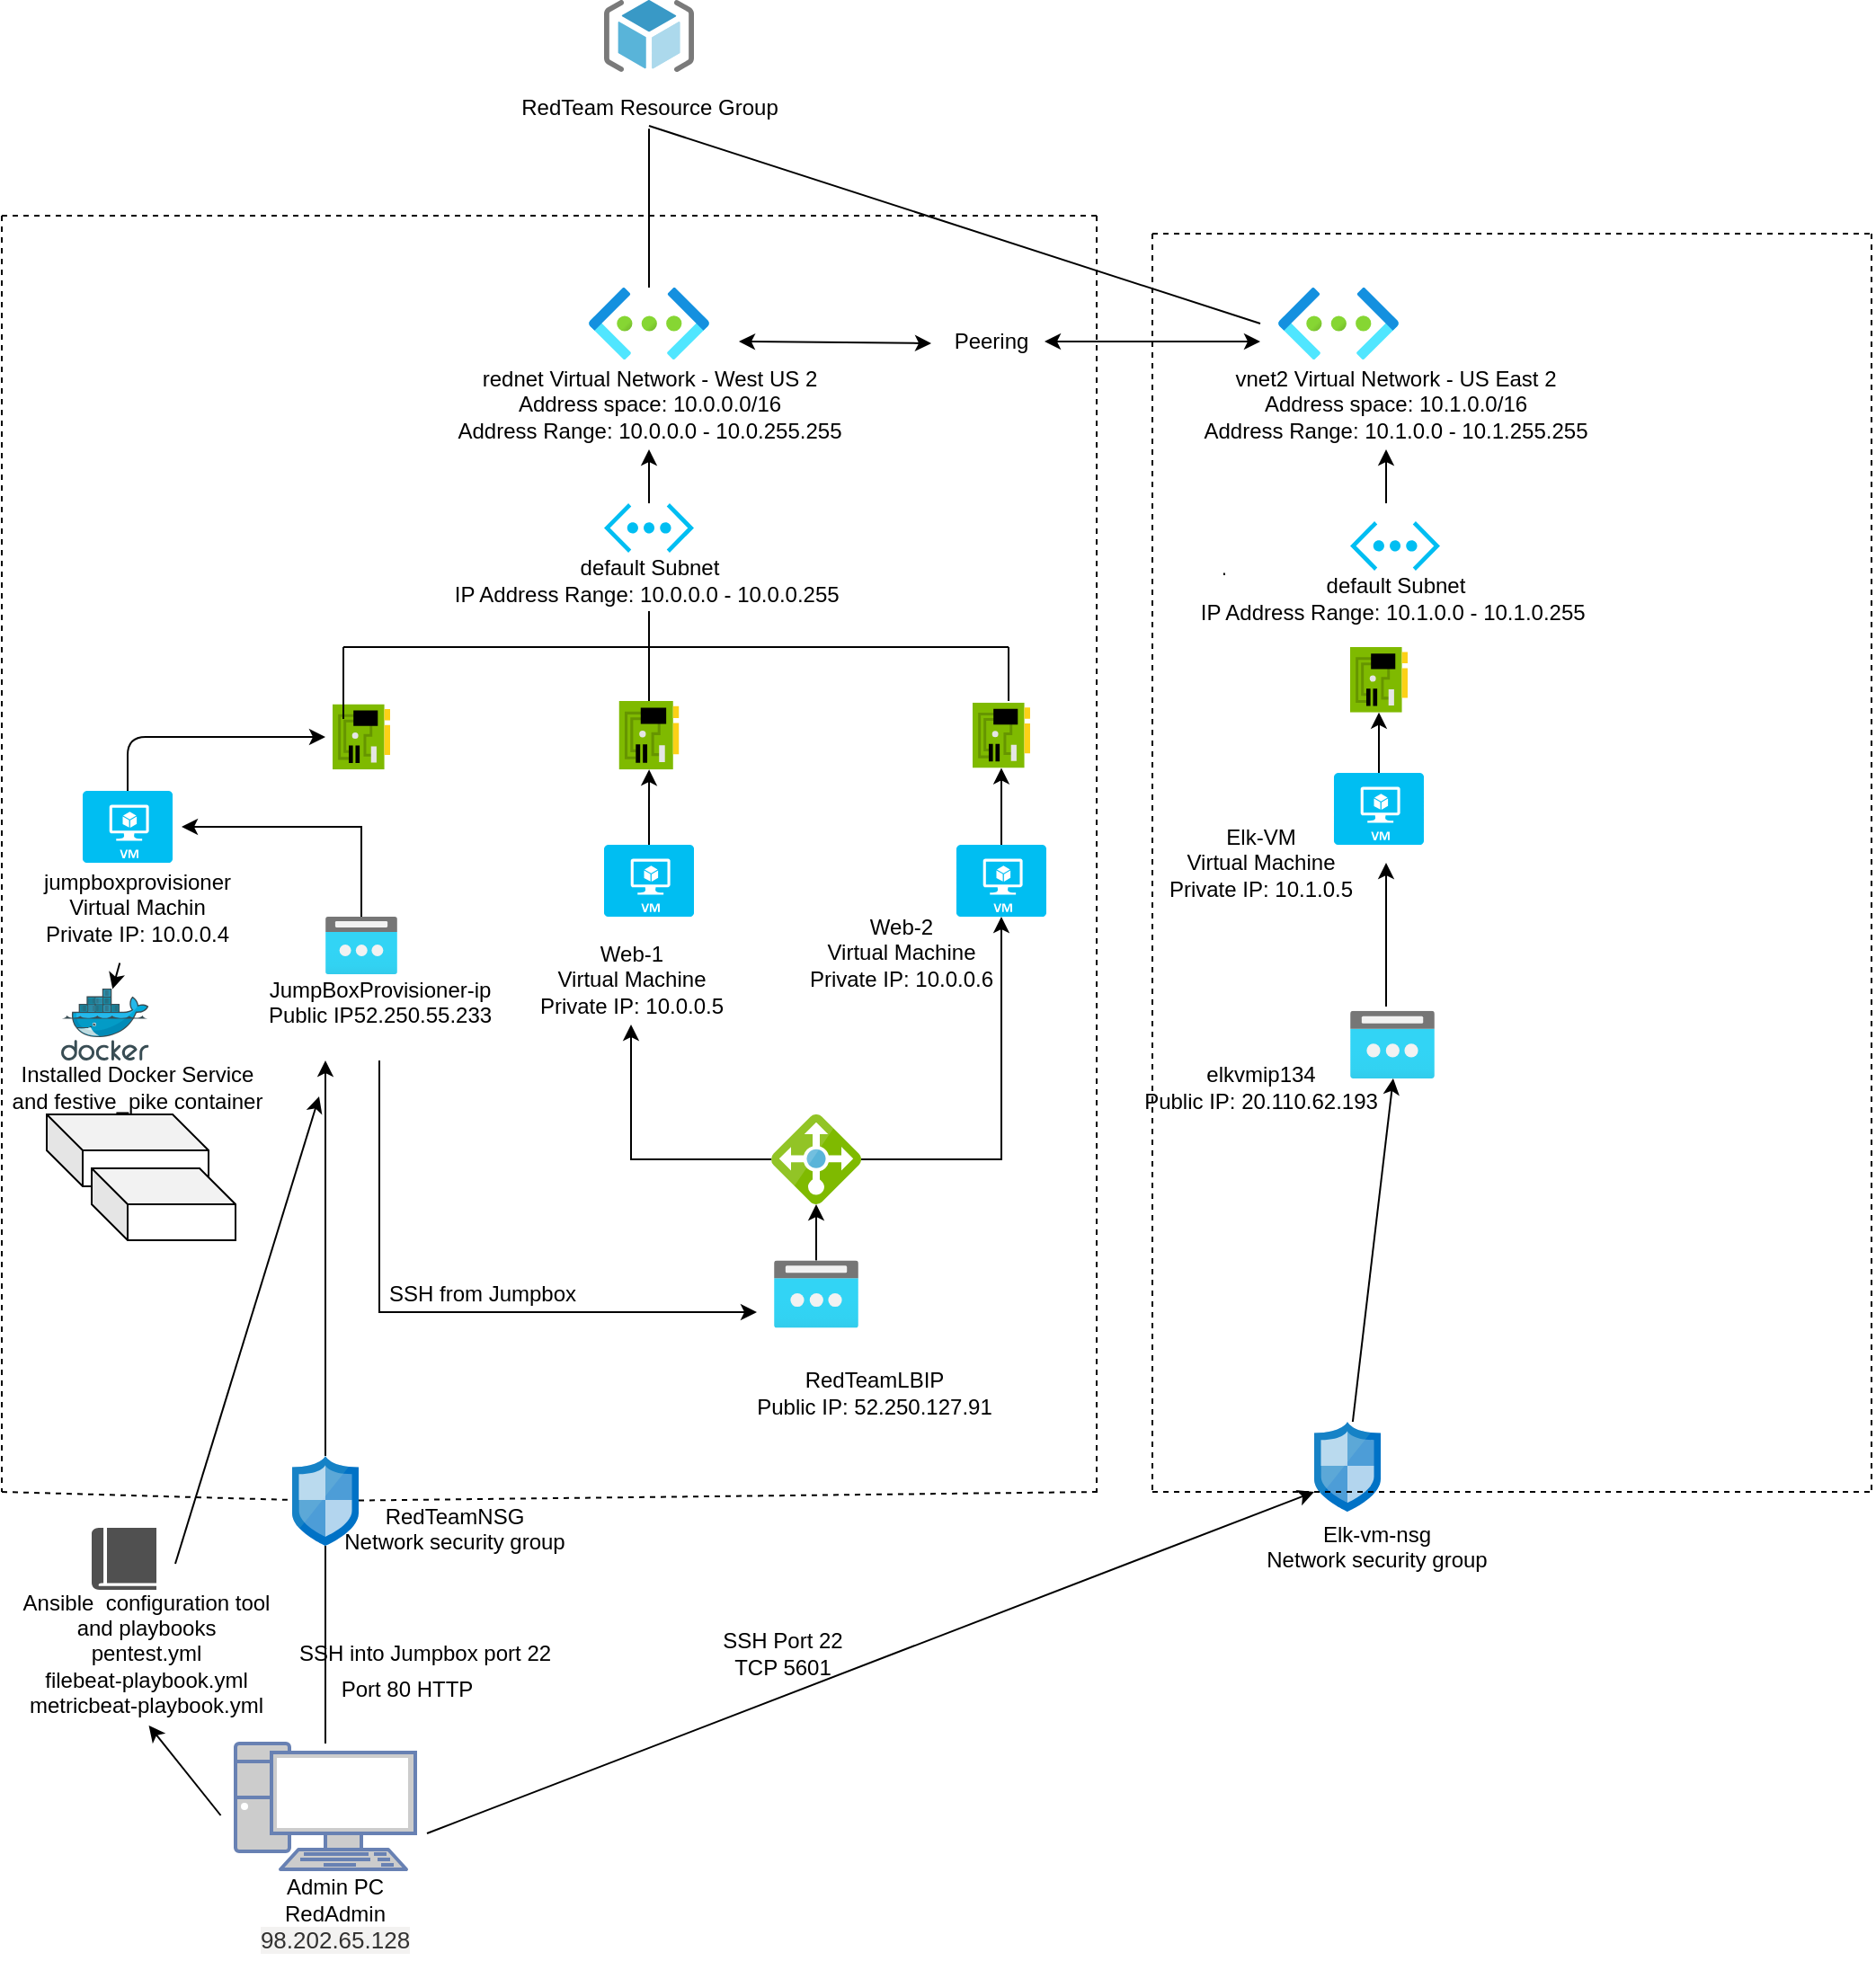 <mxfile version="15.2.9" type="google"><diagram id="ud20p6yH5SMBhsqFfgWF" name="Page-1"><mxGraphModel dx="1422" dy="762" grid="1" gridSize="10" guides="1" tooltips="1" connect="1" arrows="1" fold="1" page="1" pageScale="1" pageWidth="1100" pageHeight="850" math="0" shadow="0"><root><mxCell id="0"/><mxCell id="1" parent="0"/><mxCell id="9OyTYnaFk-inYG-sd-if-1" value="" style="sketch=0;aspect=fixed;html=1;points=[];align=center;image;fontSize=12;image=img/lib/mscae/ResourceGroup.svg;" parent="1" vertex="1"><mxGeometry x="375" y="10" width="50" height="40" as="geometry"/></mxCell><mxCell id="9OyTYnaFk-inYG-sd-if-2" value="RedTeam Resource Group" style="text;html=1;resizable=0;autosize=1;align=center;verticalAlign=middle;points=[];fillColor=none;strokeColor=none;rounded=0;" parent="1" vertex="1"><mxGeometry x="320" y="60" width="160" height="20" as="geometry"/></mxCell><mxCell id="9OyTYnaFk-inYG-sd-if-3" value="" style="aspect=fixed;html=1;points=[];align=center;image;fontSize=12;image=img/lib/azure2/networking/Virtual_Networks.svg;" parent="1" vertex="1"><mxGeometry x="366.5" y="170" width="67" height="40" as="geometry"/></mxCell><mxCell id="9OyTYnaFk-inYG-sd-if-4" value="rednet Virtual Network - West US 2&lt;br&gt;&lt;div&gt;Address space:&amp;nbsp;&lt;span&gt;10.0.0.0/16&lt;/span&gt;&lt;/div&gt;&lt;div&gt;&lt;span&gt;Address Range: 10.0.0.0 - 10.0.255.255&lt;br&gt;&lt;/span&gt;&lt;/div&gt;" style="text;html=1;resizable=0;autosize=1;align=center;verticalAlign=middle;points=[];fillColor=none;strokeColor=none;rounded=0;" parent="1" vertex="1"><mxGeometry x="285" y="210" width="230" height="50" as="geometry"/></mxCell><mxCell id="9OyTYnaFk-inYG-sd-if-5" value="" style="verticalLabelPosition=bottom;html=1;verticalAlign=top;align=center;strokeColor=none;fillColor=#00BEF2;shape=mxgraph.azure.virtual_machine;" parent="1" vertex="1"><mxGeometry x="85" y="450" width="50" height="40" as="geometry"/></mxCell><mxCell id="9OyTYnaFk-inYG-sd-if-79" value="" style="edgeStyle=orthogonalEdgeStyle;rounded=0;orthogonalLoop=1;jettySize=auto;html=1;" parent="1" source="9OyTYnaFk-inYG-sd-if-6" target="9OyTYnaFk-inYG-sd-if-15" edge="1"><mxGeometry relative="1" as="geometry"/></mxCell><mxCell id="9OyTYnaFk-inYG-sd-if-6" value="" style="verticalLabelPosition=bottom;html=1;verticalAlign=top;align=center;strokeColor=none;fillColor=#00BEF2;shape=mxgraph.azure.virtual_machine;" parent="1" vertex="1"><mxGeometry x="570.99" y="480" width="50" height="40" as="geometry"/></mxCell><mxCell id="9OyTYnaFk-inYG-sd-if-77" value="" style="edgeStyle=orthogonalEdgeStyle;rounded=0;orthogonalLoop=1;jettySize=auto;html=1;" parent="1" source="9OyTYnaFk-inYG-sd-if-7" target="9OyTYnaFk-inYG-sd-if-14" edge="1"><mxGeometry relative="1" as="geometry"/></mxCell><mxCell id="9OyTYnaFk-inYG-sd-if-7" value="" style="verticalLabelPosition=bottom;html=1;verticalAlign=top;align=center;strokeColor=none;fillColor=#00BEF2;shape=mxgraph.azure.virtual_machine;" parent="1" vertex="1"><mxGeometry x="375" y="480" width="50" height="40" as="geometry"/></mxCell><mxCell id="9OyTYnaFk-inYG-sd-if-8" value="jumpboxprovisioner&lt;br&gt;Virtual Machin&lt;div&gt;&lt;span&gt;Private IP:&amp;nbsp;10.0.0.4&lt;/span&gt;&lt;/div&gt;" style="text;html=1;resizable=0;autosize=1;align=center;verticalAlign=middle;points=[];fillColor=none;strokeColor=none;rounded=0;" parent="1" vertex="1"><mxGeometry x="54.5" y="490" width="120" height="50" as="geometry"/></mxCell><mxCell id="9OyTYnaFk-inYG-sd-if-9" value="Web-1&lt;br&gt;Virtual Machine&lt;br&gt;Private IP:&amp;nbsp;10.0.0.5" style="text;html=1;resizable=0;autosize=1;align=center;verticalAlign=middle;points=[];fillColor=none;strokeColor=none;rounded=0;" parent="1" vertex="1"><mxGeometry x="330" y="530" width="120" height="50" as="geometry"/></mxCell><mxCell id="9OyTYnaFk-inYG-sd-if-10" value="Web-2&lt;br&gt;Virtual Machine&lt;br&gt;Private IP:&amp;nbsp;10.0.0.6" style="text;html=1;resizable=0;autosize=1;align=center;verticalAlign=middle;points=[];fillColor=none;strokeColor=none;rounded=0;" parent="1" vertex="1"><mxGeometry x="480" y="515" width="120" height="50" as="geometry"/></mxCell><mxCell id="9OyTYnaFk-inYG-sd-if-65" value="" style="edgeStyle=orthogonalEdgeStyle;rounded=0;orthogonalLoop=1;jettySize=auto;html=1;" parent="1" source="9OyTYnaFk-inYG-sd-if-11" target="9OyTYnaFk-inYG-sd-if-4" edge="1"><mxGeometry relative="1" as="geometry"/></mxCell><mxCell id="9OyTYnaFk-inYG-sd-if-11" value="" style="verticalLabelPosition=bottom;html=1;verticalAlign=top;align=center;strokeColor=none;fillColor=#00BEF2;shape=mxgraph.azure.virtual_network;pointerEvents=1;" parent="1" vertex="1"><mxGeometry x="375" y="290" width="50" height="27.5" as="geometry"/></mxCell><mxCell id="9OyTYnaFk-inYG-sd-if-13" value="default Subnet&lt;br&gt;IP Address Range:&amp;nbsp;10.0.0.0 - 10.0.0.255&amp;nbsp;" style="text;html=1;align=center;verticalAlign=middle;resizable=0;points=[];autosize=1;" parent="1" vertex="1"><mxGeometry x="285" y="317.5" width="230" height="30" as="geometry"/></mxCell><mxCell id="9OyTYnaFk-inYG-sd-if-14" value="" style="sketch=0;aspect=fixed;html=1;points=[];align=center;image;fontSize=12;image=img/lib/mscae/NetworkInterfaceCard.svg;" parent="1" vertex="1"><mxGeometry x="383.25" y="400" width="33.5" height="38.07" as="geometry"/></mxCell><mxCell id="9OyTYnaFk-inYG-sd-if-15" value="" style="sketch=0;aspect=fixed;html=1;points=[];align=center;image;fontSize=12;image=img/lib/mscae/NetworkInterfaceCard.svg;" parent="1" vertex="1"><mxGeometry x="580" y="400.86" width="31.99" height="36.36" as="geometry"/></mxCell><mxCell id="9OyTYnaFk-inYG-sd-if-16" value="" style="sketch=0;aspect=fixed;html=1;points=[];align=center;image;fontSize=12;image=img/lib/mscae/NetworkInterfaceCard.svg;" parent="1" vertex="1"><mxGeometry x="224" y="401.71" width="32" height="36.36" as="geometry"/></mxCell><mxCell id="9OyTYnaFk-inYG-sd-if-69" value="" style="edgeStyle=orthogonalEdgeStyle;rounded=0;orthogonalLoop=1;jettySize=auto;html=1;" parent="1" source="9OyTYnaFk-inYG-sd-if-17" edge="1"><mxGeometry relative="1" as="geometry"><mxPoint x="140" y="470" as="targetPoint"/><Array as="points"><mxPoint x="240" y="470"/></Array></mxGeometry></mxCell><mxCell id="9OyTYnaFk-inYG-sd-if-17" value="" style="aspect=fixed;html=1;points=[];align=center;image;fontSize=12;image=img/lib/azure2/networking/Public_IP_Addresses.svg;" parent="1" vertex="1"><mxGeometry x="220" y="520" width="40" height="32" as="geometry"/></mxCell><mxCell id="9OyTYnaFk-inYG-sd-if-56" value="" style="edgeStyle=orthogonalEdgeStyle;rounded=0;orthogonalLoop=1;jettySize=auto;html=1;" parent="1" source="9OyTYnaFk-inYG-sd-if-20" target="9OyTYnaFk-inYG-sd-if-22" edge="1"><mxGeometry relative="1" as="geometry"/></mxCell><mxCell id="9OyTYnaFk-inYG-sd-if-20" value="" style="aspect=fixed;html=1;points=[];align=center;image;fontSize=12;image=img/lib/azure2/networking/Public_IP_Addresses.svg;" parent="1" vertex="1"><mxGeometry x="469.5" y="711.2" width="47" height="37.6" as="geometry"/></mxCell><mxCell id="9OyTYnaFk-inYG-sd-if-21" value="RedTeamLBIP&lt;br&gt;Public IP:&amp;nbsp;&lt;span&gt;52.250.127.91&lt;/span&gt;" style="text;html=1;resizable=0;autosize=1;align=center;verticalAlign=middle;points=[];fillColor=none;strokeColor=none;rounded=0;" parent="1" vertex="1"><mxGeometry x="450" y="770" width="150" height="30" as="geometry"/></mxCell><mxCell id="9OyTYnaFk-inYG-sd-if-52" value="" style="edgeStyle=orthogonalEdgeStyle;rounded=0;orthogonalLoop=1;jettySize=auto;html=1;entryX=0.5;entryY=1;entryDx=0;entryDy=0;entryPerimeter=0;" parent="1" source="9OyTYnaFk-inYG-sd-if-22" target="9OyTYnaFk-inYG-sd-if-6" edge="1"><mxGeometry relative="1" as="geometry"><Array as="points"><mxPoint x="596" y="655"/></Array></mxGeometry></mxCell><mxCell id="9OyTYnaFk-inYG-sd-if-55" value="" style="edgeStyle=orthogonalEdgeStyle;rounded=0;orthogonalLoop=1;jettySize=auto;html=1;" parent="1" source="9OyTYnaFk-inYG-sd-if-22" target="9OyTYnaFk-inYG-sd-if-9" edge="1"><mxGeometry relative="1" as="geometry"/></mxCell><mxCell id="9OyTYnaFk-inYG-sd-if-22" value="" style="sketch=0;aspect=fixed;html=1;points=[];align=center;image;fontSize=12;image=img/lib/mscae/Load_Balancer_feature.svg;" parent="1" vertex="1"><mxGeometry x="468" y="630" width="50" height="50" as="geometry"/></mxCell><mxCell id="9OyTYnaFk-inYG-sd-if-24" value="RedTeamNSG&lt;br&gt;Network security group" style="text;whiteSpace=wrap;html=1;align=center;" parent="1" vertex="1"><mxGeometry x="216.5" y="840" width="150" height="40" as="geometry"/></mxCell><mxCell id="9OyTYnaFk-inYG-sd-if-25" value="" style="endArrow=none;dashed=1;html=1;startArrow=none;" parent="1" source="9OyTYnaFk-inYG-sd-if-80" edge="1"><mxGeometry width="50" height="50" relative="1" as="geometry"><mxPoint x="40" y="840" as="sourcePoint"/><mxPoint x="650" y="840" as="targetPoint"/></mxGeometry></mxCell><mxCell id="9OyTYnaFk-inYG-sd-if-26" value="" style="endArrow=none;dashed=1;html=1;startArrow=none;" parent="1" edge="1"><mxGeometry width="50" height="50" relative="1" as="geometry"><mxPoint x="649" y="130" as="sourcePoint"/><mxPoint x="649" y="840" as="targetPoint"/></mxGeometry></mxCell><mxCell id="9OyTYnaFk-inYG-sd-if-28" value="" style="endArrow=none;dashed=1;html=1;" parent="1" edge="1"><mxGeometry width="50" height="50" relative="1" as="geometry"><mxPoint x="720" y="330" as="sourcePoint"/><mxPoint x="719.929" y="328.75" as="targetPoint"/></mxGeometry></mxCell><mxCell id="9OyTYnaFk-inYG-sd-if-29" value="" style="endArrow=none;dashed=1;html=1;startArrow=none;" parent="1" edge="1"><mxGeometry width="50" height="50" relative="1" as="geometry"><mxPoint x="40" y="130" as="sourcePoint"/><mxPoint x="40" y="840" as="targetPoint"/></mxGeometry></mxCell><mxCell id="9OyTYnaFk-inYG-sd-if-30" value="" style="endArrow=none;dashed=1;html=1;" parent="1" edge="1"><mxGeometry width="50" height="50" relative="1" as="geometry"><mxPoint x="40" y="130" as="sourcePoint"/><mxPoint x="650" y="130" as="targetPoint"/></mxGeometry></mxCell><mxCell id="9OyTYnaFk-inYG-sd-if-34" value="Port 80 HTTP" style="text;html=1;resizable=0;autosize=1;align=center;verticalAlign=middle;points=[];fillColor=none;strokeColor=none;rounded=0;" parent="1" vertex="1"><mxGeometry x="220" y="940" width="90" height="20" as="geometry"/></mxCell><mxCell id="9OyTYnaFk-inYG-sd-if-36" value="SSH from Jumpbox" style="text;html=1;resizable=0;autosize=1;align=center;verticalAlign=middle;points=[];fillColor=none;strokeColor=none;rounded=0;" parent="1" vertex="1"><mxGeometry x="246.5" y="720" width="120" height="20" as="geometry"/></mxCell><mxCell id="9OyTYnaFk-inYG-sd-if-38" value="SSH into Jumpbox port 22" style="text;html=1;resizable=0;autosize=1;align=center;verticalAlign=middle;points=[];fillColor=none;strokeColor=none;rounded=0;" parent="1" vertex="1"><mxGeometry x="195" y="920" width="160" height="20" as="geometry"/></mxCell><mxCell id="9OyTYnaFk-inYG-sd-if-74" value="" style="edgeStyle=orthogonalEdgeStyle;rounded=0;orthogonalLoop=1;jettySize=auto;html=1;startArrow=none;" parent="1" source="9OyTYnaFk-inYG-sd-if-80" edge="1"><mxGeometry relative="1" as="geometry"><mxPoint x="220" y="600" as="targetPoint"/></mxGeometry></mxCell><mxCell id="9OyTYnaFk-inYG-sd-if-58" value="" style="fontColor=#0066CC;verticalAlign=top;verticalLabelPosition=bottom;labelPosition=center;align=center;html=1;outlineConnect=0;fillColor=#CCCCCC;strokeColor=#6881B3;gradientColor=none;gradientDirection=north;strokeWidth=2;shape=mxgraph.networks.pc;" parent="1" vertex="1"><mxGeometry x="170" y="980" width="100" height="70" as="geometry"/></mxCell><mxCell id="9OyTYnaFk-inYG-sd-if-59" value="Admin PC&lt;br&gt;RedAdmin&lt;br&gt;&lt;span style=&quot;color: rgb(50 , 49 , 48) ; font-family: &amp;#34;az_ea_font&amp;#34; , &amp;#34;segoe ui&amp;#34; , &amp;#34;az_font&amp;#34; , , , &amp;#34;blinkmacsystemfont&amp;#34; , &amp;#34;roboto&amp;#34; , &amp;#34;oxygen&amp;#34; , &amp;#34;ubuntu&amp;#34; , &amp;#34;cantarell&amp;#34; , &amp;#34;open sans&amp;#34; , &amp;#34;helvetica neue&amp;#34; , sans-serif ; font-size: 13px ; text-align: left ; background-color: rgb(243 , 242 , 241)&quot;&gt;98.202.65.128&lt;/span&gt;" style="text;html=1;align=center;verticalAlign=middle;resizable=0;points=[];autosize=1;strokeColor=none;fillColor=none;" parent="1" vertex="1"><mxGeometry x="174.5" y="1050" width="100" height="50" as="geometry"/></mxCell><mxCell id="9OyTYnaFk-inYG-sd-if-75" value="" style="edgeStyle=orthogonalEdgeStyle;rounded=0;orthogonalLoop=1;jettySize=auto;html=1;" parent="1" source="9OyTYnaFk-inYG-sd-if-18" edge="1"><mxGeometry relative="1" as="geometry"><mxPoint x="460" y="740" as="targetPoint"/><Array as="points"><mxPoint x="250" y="740"/></Array></mxGeometry></mxCell><mxCell id="9OyTYnaFk-inYG-sd-if-18" value="JumpBoxProvisioner-ip &lt;br&gt;Public IP&lt;span&gt;52.250.55.233&lt;/span&gt;&lt;br&gt;&amp;nbsp;" style="text;html=1;resizable=0;autosize=1;align=center;verticalAlign=middle;points=[];fillColor=none;strokeColor=none;rounded=0;" parent="1" vertex="1"><mxGeometry x="180" y="550" width="140" height="50" as="geometry"/></mxCell><mxCell id="9OyTYnaFk-inYG-sd-if-84" value="" style="endArrow=none;html=1;" parent="1" edge="1"><mxGeometry width="50" height="50" relative="1" as="geometry"><mxPoint x="230" y="370" as="sourcePoint"/><mxPoint x="600" y="370" as="targetPoint"/></mxGeometry></mxCell><mxCell id="9OyTYnaFk-inYG-sd-if-86" value="" style="endArrow=none;html=1;" parent="1" edge="1"><mxGeometry width="50" height="50" relative="1" as="geometry"><mxPoint x="600" y="400" as="sourcePoint"/><mxPoint x="600" y="370" as="targetPoint"/></mxGeometry></mxCell><mxCell id="9OyTYnaFk-inYG-sd-if-87" value="" style="endArrow=none;html=1;" parent="1" source="9OyTYnaFk-inYG-sd-if-14" edge="1"><mxGeometry width="50" height="50" relative="1" as="geometry"><mxPoint x="610" y="410" as="sourcePoint"/><mxPoint x="400" y="350" as="targetPoint"/></mxGeometry></mxCell><mxCell id="9OyTYnaFk-inYG-sd-if-88" value="" style="endArrow=none;html=1;" parent="1" edge="1"><mxGeometry width="50" height="50" relative="1" as="geometry"><mxPoint x="230" y="410" as="sourcePoint"/><mxPoint x="230" y="370" as="targetPoint"/></mxGeometry></mxCell><mxCell id="9OyTYnaFk-inYG-sd-if-89" value="" style="endArrow=none;html=1;entryX=0.5;entryY=1.082;entryDx=0;entryDy=0;entryPerimeter=0;" parent="1" source="9OyTYnaFk-inYG-sd-if-3" target="9OyTYnaFk-inYG-sd-if-2" edge="1"><mxGeometry width="50" height="50" relative="1" as="geometry"><mxPoint x="490" y="520" as="sourcePoint"/><mxPoint x="540" y="470" as="targetPoint"/></mxGeometry></mxCell><mxCell id="9OyTYnaFk-inYG-sd-if-91" value="" style="endArrow=classic;html=1;exitX=0.5;exitY=0;exitDx=0;exitDy=0;exitPerimeter=0;" parent="1" source="9OyTYnaFk-inYG-sd-if-5" edge="1"><mxGeometry width="50" height="50" relative="1" as="geometry"><mxPoint x="490" y="520" as="sourcePoint"/><mxPoint x="220" y="420" as="targetPoint"/><Array as="points"><mxPoint x="110" y="420"/></Array></mxGeometry></mxCell><mxCell id="9OyTYnaFk-inYG-sd-if-92" value="" style="sketch=0;aspect=fixed;html=1;points=[];align=center;image;fontSize=12;image=img/lib/mscae/Docker.svg;" parent="1" vertex="1"><mxGeometry x="73" y="560" width="48.78" height="40" as="geometry"/></mxCell><mxCell id="9OyTYnaFk-inYG-sd-if-93" value="" style="endArrow=classic;html=1;exitX=0.426;exitY=1.114;exitDx=0;exitDy=0;exitPerimeter=0;entryX=0.586;entryY=0.007;entryDx=0;entryDy=0;entryPerimeter=0;" parent="1" source="9OyTYnaFk-inYG-sd-if-8" target="9OyTYnaFk-inYG-sd-if-92" edge="1"><mxGeometry width="50" height="50" relative="1" as="geometry"><mxPoint x="490" y="520" as="sourcePoint"/><mxPoint x="540" y="470" as="targetPoint"/></mxGeometry></mxCell><mxCell id="9OyTYnaFk-inYG-sd-if-94" value="Installed Docker Service&lt;br&gt;and festive_pike container" style="text;html=1;resizable=0;autosize=1;align=center;verticalAlign=middle;points=[];fillColor=none;strokeColor=none;rounded=0;" parent="1" vertex="1"><mxGeometry x="40" y="600" width="150" height="30" as="geometry"/></mxCell><mxCell id="9OyTYnaFk-inYG-sd-if-95" value="" style="endArrow=none;dashed=1;html=1;" parent="1" target="9OyTYnaFk-inYG-sd-if-80" edge="1"><mxGeometry width="50" height="50" relative="1" as="geometry"><mxPoint x="40" y="840" as="sourcePoint"/><mxPoint x="720" y="840" as="targetPoint"/></mxGeometry></mxCell><mxCell id="9OyTYnaFk-inYG-sd-if-101" value="" style="shape=cube;whiteSpace=wrap;html=1;boundedLbl=1;backgroundOutline=1;darkOpacity=0.05;darkOpacity2=0.1;" parent="1" vertex="1"><mxGeometry x="65" y="630" width="90" height="40" as="geometry"/></mxCell><mxCell id="9OyTYnaFk-inYG-sd-if-102" value="" style="shape=cube;whiteSpace=wrap;html=1;boundedLbl=1;backgroundOutline=1;darkOpacity=0.05;darkOpacity2=0.1;" parent="1" vertex="1"><mxGeometry x="90" y="660" width="80" height="40" as="geometry"/></mxCell><mxCell id="9OyTYnaFk-inYG-sd-if-104" value="" style="sketch=0;pointerEvents=1;shadow=0;dashed=0;html=1;strokeColor=none;fillColor=#505050;labelPosition=center;verticalLabelPosition=bottom;verticalAlign=top;outlineConnect=0;align=center;shape=mxgraph.office.concepts.book_journal;" parent="1" vertex="1"><mxGeometry x="90" y="860" width="36" height="34.5" as="geometry"/></mxCell><mxCell id="9OyTYnaFk-inYG-sd-if-105" value="Ansible&amp;nbsp; configuration tool &lt;br&gt;and playbooks&lt;br&gt;pentest.yml&lt;br&gt;filebeat-playbook.yml&lt;br&gt;metricbeat-playbook.yml" style="text;html=1;align=center;verticalAlign=middle;resizable=0;points=[];autosize=1;strokeColor=none;fillColor=none;" parent="1" vertex="1"><mxGeometry x="45" y="890" width="150" height="80" as="geometry"/></mxCell><mxCell id="9OyTYnaFk-inYG-sd-if-106" value="" style="endArrow=classic;html=1;" parent="1" edge="1"><mxGeometry width="50" height="50" relative="1" as="geometry"><mxPoint x="161.78" y="1020" as="sourcePoint"/><mxPoint x="121.78" y="970" as="targetPoint"/></mxGeometry></mxCell><mxCell id="9OyTYnaFk-inYG-sd-if-107" value="" style="endArrow=classic;html=1;" parent="1" edge="1"><mxGeometry width="50" height="50" relative="1" as="geometry"><mxPoint x="136.5" y="880" as="sourcePoint"/><mxPoint x="216.5" y="620" as="targetPoint"/></mxGeometry></mxCell><mxCell id="bR_-OD03viZ0ZjoHEsBG-1" value="" style="aspect=fixed;html=1;points=[];align=center;image;fontSize=12;image=img/lib/azure2/networking/Virtual_Networks.svg;" vertex="1" parent="1"><mxGeometry x="750" y="170" width="67" height="40" as="geometry"/></mxCell><mxCell id="bR_-OD03viZ0ZjoHEsBG-2" value="vnet2 Virtual Network - US East 2&lt;br&gt;&lt;div&gt;Address space:&amp;nbsp;&lt;span&gt;10.1.0.0/16&lt;/span&gt;&lt;/div&gt;&lt;div&gt;&lt;span&gt;Address Range: 10.1.0.0 - 10.1.255.255&lt;br&gt;&lt;/span&gt;&lt;/div&gt;" style="text;html=1;resizable=0;autosize=1;align=center;verticalAlign=middle;points=[];fillColor=none;strokeColor=none;rounded=0;" vertex="1" parent="1"><mxGeometry x="700" y="210" width="230" height="50" as="geometry"/></mxCell><mxCell id="bR_-OD03viZ0ZjoHEsBG-6" value="" style="endArrow=none;html=1;" edge="1" parent="1"><mxGeometry width="50" height="50" relative="1" as="geometry"><mxPoint x="400" y="80" as="sourcePoint"/><mxPoint x="740" y="190" as="targetPoint"/></mxGeometry></mxCell><mxCell id="bR_-OD03viZ0ZjoHEsBG-7" value="" style="verticalLabelPosition=bottom;html=1;verticalAlign=top;align=center;strokeColor=none;fillColor=#00BEF2;shape=mxgraph.azure.virtual_network;pointerEvents=1;" vertex="1" parent="1"><mxGeometry x="790" y="300" width="50" height="27.5" as="geometry"/></mxCell><mxCell id="bR_-OD03viZ0ZjoHEsBG-8" value="default Subnet&lt;br&gt;IP Address Range:&amp;nbsp;10.1.0.0 - 10.1.0.255&amp;nbsp;" style="text;html=1;align=center;verticalAlign=middle;resizable=0;points=[];autosize=1;" vertex="1" parent="1"><mxGeometry x="700" y="327.5" width="230" height="30" as="geometry"/></mxCell><mxCell id="bR_-OD03viZ0ZjoHEsBG-9" value="" style="edgeStyle=orthogonalEdgeStyle;rounded=0;orthogonalLoop=1;jettySize=auto;html=1;" edge="1" parent="1"><mxGeometry relative="1" as="geometry"><mxPoint x="810" y="290" as="sourcePoint"/><mxPoint x="810" y="260" as="targetPoint"/><Array as="points"><mxPoint x="810" y="270"/><mxPoint x="810" y="270"/></Array></mxGeometry></mxCell><mxCell id="bR_-OD03viZ0ZjoHEsBG-10" value="" style="endArrow=none;dashed=1;html=1;startArrow=none;" edge="1" parent="1"><mxGeometry width="50" height="50" relative="1" as="geometry"><mxPoint x="680" y="140" as="sourcePoint"/><mxPoint x="680" y="840" as="targetPoint"/></mxGeometry></mxCell><mxCell id="bR_-OD03viZ0ZjoHEsBG-11" value="" style="endArrow=none;dashed=1;html=1;startArrow=none;" edge="1" parent="1"><mxGeometry width="50" height="50" relative="1" as="geometry"><mxPoint x="1080" y="140" as="sourcePoint"/><mxPoint x="1080" y="840" as="targetPoint"/></mxGeometry></mxCell><mxCell id="bR_-OD03viZ0ZjoHEsBG-12" value="" style="endArrow=none;dashed=1;html=1;" edge="1" parent="1"><mxGeometry width="50" height="50" relative="1" as="geometry"><mxPoint x="680" y="140" as="sourcePoint"/><mxPoint x="1079.5" y="140" as="targetPoint"/></mxGeometry></mxCell><mxCell id="bR_-OD03viZ0ZjoHEsBG-18" value="Peering" style="text;html=1;align=center;verticalAlign=middle;resizable=0;points=[];autosize=1;strokeColor=none;fillColor=none;" vertex="1" parent="1"><mxGeometry x="560" y="190" width="60" height="20" as="geometry"/></mxCell><mxCell id="bR_-OD03viZ0ZjoHEsBG-19" value="Elk-vm-nsg&lt;br&gt;Network security group" style="text;whiteSpace=wrap;html=1;align=center;" vertex="1" parent="1"><mxGeometry x="730" y="850" width="150" height="39" as="geometry"/></mxCell><mxCell id="bR_-OD03viZ0ZjoHEsBG-20" value="" style="sketch=0;aspect=fixed;html=1;points=[];align=center;image;fontSize=12;image=img/lib/mscae/Network_Security_Groups_Classic.svg;" vertex="1" parent="1"><mxGeometry x="770" y="801" width="37" height="50" as="geometry"/></mxCell><mxCell id="bR_-OD03viZ0ZjoHEsBG-21" value="" style="endArrow=classic;html=1;" edge="1" parent="1"><mxGeometry width="50" height="50" relative="1" as="geometry"><mxPoint x="276.5" y="1030" as="sourcePoint"/><mxPoint x="770" y="840" as="targetPoint"/></mxGeometry></mxCell><mxCell id="bR_-OD03viZ0ZjoHEsBG-22" value="" style="endArrow=classic;html=1;entryX=0.993;entryY=0.333;entryDx=0;entryDy=0;entryPerimeter=0;" edge="1" parent="1" source="bR_-OD03viZ0ZjoHEsBG-20" target="bR_-OD03viZ0ZjoHEsBG-33"><mxGeometry width="50" height="50" relative="1" as="geometry"><mxPoint x="790" y="790" as="sourcePoint"/><mxPoint x="799" y="620" as="targetPoint"/></mxGeometry></mxCell><mxCell id="bR_-OD03viZ0ZjoHEsBG-23" value="" style="endArrow=none;dashed=1;html=1;" edge="1" parent="1"><mxGeometry width="50" height="50" relative="1" as="geometry"><mxPoint x="680" y="840" as="sourcePoint"/><mxPoint x="1079.5" y="840" as="targetPoint"/></mxGeometry></mxCell><mxCell id="bR_-OD03viZ0ZjoHEsBG-24" value="SSH Port 22&lt;br&gt;TCP 5601" style="text;html=1;align=center;verticalAlign=middle;resizable=0;points=[];autosize=1;strokeColor=none;fillColor=none;" vertex="1" parent="1"><mxGeometry x="433.5" y="915" width="80" height="30" as="geometry"/></mxCell><mxCell id="bR_-OD03viZ0ZjoHEsBG-28" value="" style="edgeStyle=orthogonalEdgeStyle;rounded=0;orthogonalLoop=1;jettySize=auto;html=1;" edge="1" parent="1" source="bR_-OD03viZ0ZjoHEsBG-29" target="bR_-OD03viZ0ZjoHEsBG-31"><mxGeometry relative="1" as="geometry"/></mxCell><mxCell id="bR_-OD03viZ0ZjoHEsBG-29" value="" style="verticalLabelPosition=bottom;html=1;verticalAlign=top;align=center;strokeColor=none;fillColor=#00BEF2;shape=mxgraph.azure.virtual_machine;" vertex="1" parent="1"><mxGeometry x="780.99" y="440" width="50" height="40" as="geometry"/></mxCell><mxCell id="bR_-OD03viZ0ZjoHEsBG-30" value="Elk-VM&lt;br&gt;Virtual Machine&lt;br&gt;&lt;div&gt;Private IP: &lt;span&gt;10.1.0.5&lt;/span&gt;&lt;/div&gt;" style="text;html=1;resizable=0;autosize=1;align=center;verticalAlign=middle;points=[];fillColor=none;strokeColor=none;rounded=0;" vertex="1" parent="1"><mxGeometry x="680" y="465" width="120" height="50" as="geometry"/></mxCell><mxCell id="bR_-OD03viZ0ZjoHEsBG-31" value="" style="sketch=0;aspect=fixed;html=1;points=[];align=center;image;fontSize=12;image=img/lib/mscae/NetworkInterfaceCard.svg;" vertex="1" parent="1"><mxGeometry x="790" y="370" width="31.99" height="36.36" as="geometry"/></mxCell><mxCell id="bR_-OD03viZ0ZjoHEsBG-32" value="" style="aspect=fixed;html=1;points=[];align=center;image;fontSize=12;image=img/lib/azure2/networking/Public_IP_Addresses.svg;" vertex="1" parent="1"><mxGeometry x="790" y="572.4" width="47" height="37.6" as="geometry"/></mxCell><mxCell id="bR_-OD03viZ0ZjoHEsBG-33" value="elkvmip134&lt;br&gt;Public IP: 20.110.62.193" style="text;html=1;resizable=0;autosize=1;align=center;verticalAlign=middle;points=[];fillColor=none;strokeColor=none;rounded=0;" vertex="1" parent="1"><mxGeometry x="665" y="600" width="150" height="30" as="geometry"/></mxCell><mxCell id="bR_-OD03viZ0ZjoHEsBG-34" value="" style="endArrow=classic;html=1;" edge="1" parent="1"><mxGeometry width="50" height="50" relative="1" as="geometry"><mxPoint x="810" y="570" as="sourcePoint"/><mxPoint x="810" y="490" as="targetPoint"/></mxGeometry></mxCell><mxCell id="bR_-OD03viZ0ZjoHEsBG-35" value="" style="endArrow=classic;startArrow=classic;html=1;entryX=-0.05;entryY=0.55;entryDx=0;entryDy=0;entryPerimeter=0;" edge="1" parent="1" target="bR_-OD03viZ0ZjoHEsBG-18"><mxGeometry width="50" height="50" relative="1" as="geometry"><mxPoint x="450" y="200" as="sourcePoint"/><mxPoint x="790" y="420" as="targetPoint"/></mxGeometry></mxCell><mxCell id="bR_-OD03viZ0ZjoHEsBG-36" value="" style="endArrow=classic;startArrow=classic;html=1;" edge="1" parent="1"><mxGeometry width="50" height="50" relative="1" as="geometry"><mxPoint x="620" y="200" as="sourcePoint"/><mxPoint x="740" y="200" as="targetPoint"/></mxGeometry></mxCell><mxCell id="9OyTYnaFk-inYG-sd-if-80" value="" style="sketch=0;aspect=fixed;html=1;points=[];align=center;image;fontSize=12;image=img/lib/mscae/Network_Security_Groups_Classic.svg;" parent="1" vertex="1"><mxGeometry x="201.5" y="820" width="37" height="50" as="geometry"/></mxCell><mxCell id="bR_-OD03viZ0ZjoHEsBG-37" value="" style="edgeStyle=orthogonalEdgeStyle;rounded=0;orthogonalLoop=1;jettySize=auto;html=1;endArrow=none;" edge="1" parent="1" source="9OyTYnaFk-inYG-sd-if-58" target="9OyTYnaFk-inYG-sd-if-80"><mxGeometry relative="1" as="geometry"><mxPoint x="220" y="600" as="targetPoint"/><mxPoint x="220" y="980" as="sourcePoint"/></mxGeometry></mxCell></root></mxGraphModel></diagram></mxfile>